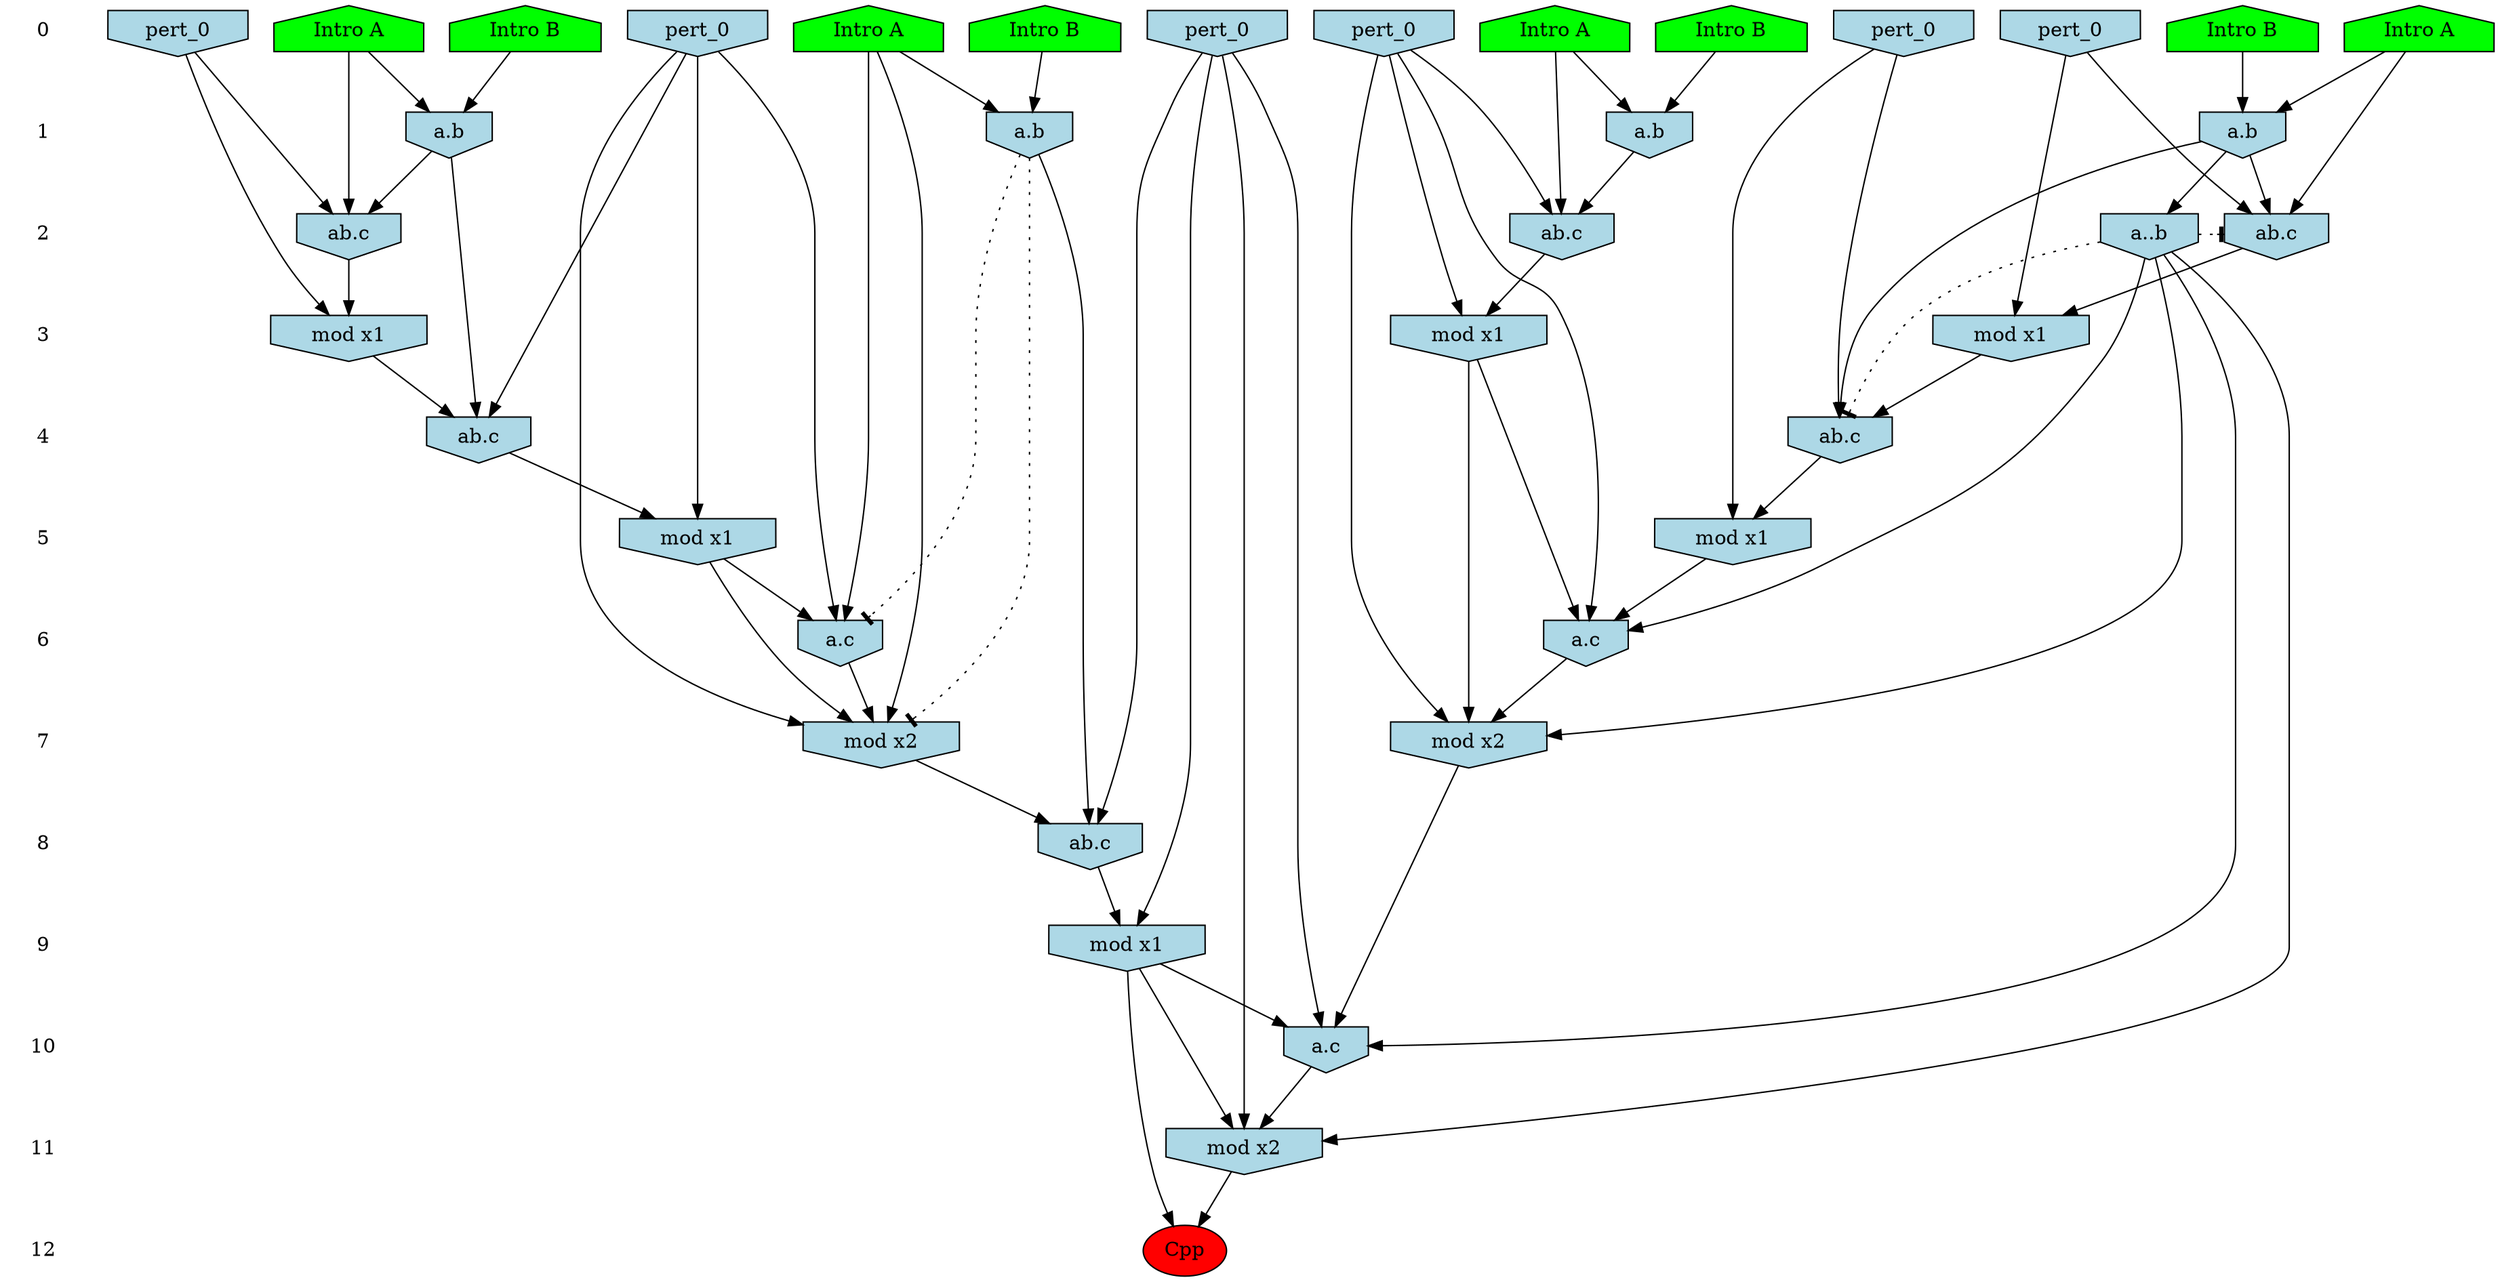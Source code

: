 /* Compression of 1 causal flows obtained in average at 1.004682E+01 t.u */
/* Compressed causal flows were: [9] */
digraph G{
 ranksep=.5 ; 
{ rank = same ; "0" [shape=plaintext] ; node_1 [label ="Intro A", shape=house, style=filled, fillcolor=green] ;
node_2 [label ="Intro B", shape=house, style=filled, fillcolor=green] ;
node_3 [label ="Intro B", shape=house, style=filled, fillcolor=green] ;
node_4 [label ="Intro A", shape=house, style=filled, fillcolor=green] ;
node_5 [label ="Intro B", shape=house, style=filled, fillcolor=green] ;
node_6 [label ="Intro B", shape=house, style=filled, fillcolor=green] ;
node_7 [label ="Intro A", shape=house, style=filled, fillcolor=green] ;
node_8 [label ="Intro A", shape=house, style=filled, fillcolor=green] ;
node_12 [label="pert_0", shape=invhouse, style=filled, fillcolor = lightblue] ;
node_13 [label="pert_0", shape=invhouse, style=filled, fillcolor = lightblue] ;
node_14 [label="pert_0", shape=invhouse, style=filled, fillcolor = lightblue] ;
node_15 [label="pert_0", shape=invhouse, style=filled, fillcolor = lightblue] ;
node_16 [label="pert_0", shape=invhouse, style=filled, fillcolor = lightblue] ;
node_17 [label="pert_0", shape=invhouse, style=filled, fillcolor = lightblue] ;
}
{ rank = same ; "1" [shape=plaintext] ; node_9 [label="a.b", shape=invhouse, style=filled, fillcolor = lightblue] ;
node_10 [label="a.b", shape=invhouse, style=filled, fillcolor = lightblue] ;
node_11 [label="a.b", shape=invhouse, style=filled, fillcolor = lightblue] ;
node_30 [label="a.b", shape=invhouse, style=filled, fillcolor = lightblue] ;
}
{ rank = same ; "2" [shape=plaintext] ; node_18 [label="ab.c", shape=invhouse, style=filled, fillcolor = lightblue] ;
node_19 [label="ab.c", shape=invhouse, style=filled, fillcolor = lightblue] ;
node_20 [label="ab.c", shape=invhouse, style=filled, fillcolor = lightblue] ;
node_29 [label="a..b", shape=invhouse, style=filled, fillcolor = lightblue] ;
}
{ rank = same ; "3" [shape=plaintext] ; node_21 [label="mod x1", shape=invhouse, style=filled, fillcolor = lightblue] ;
node_23 [label="mod x1", shape=invhouse, style=filled, fillcolor = lightblue] ;
node_26 [label="mod x1", shape=invhouse, style=filled, fillcolor = lightblue] ;
}
{ rank = same ; "4" [shape=plaintext] ; node_22 [label="ab.c", shape=invhouse, style=filled, fillcolor = lightblue] ;
node_24 [label="ab.c", shape=invhouse, style=filled, fillcolor = lightblue] ;
}
{ rank = same ; "5" [shape=plaintext] ; node_25 [label="mod x1", shape=invhouse, style=filled, fillcolor = lightblue] ;
node_32 [label="mod x1", shape=invhouse, style=filled, fillcolor = lightblue] ;
}
{ rank = same ; "6" [shape=plaintext] ; node_27 [label="a.c", shape=invhouse, style=filled, fillcolor = lightblue] ;
node_34 [label="a.c", shape=invhouse, style=filled, fillcolor = lightblue] ;
}
{ rank = same ; "7" [shape=plaintext] ; node_28 [label="mod x2", shape=invhouse, style=filled, fillcolor = lightblue] ;
node_35 [label="mod x2", shape=invhouse, style=filled, fillcolor = lightblue] ;
}
{ rank = same ; "8" [shape=plaintext] ; node_31 [label="ab.c", shape=invhouse, style=filled, fillcolor = lightblue] ;
}
{ rank = same ; "9" [shape=plaintext] ; node_33 [label="mod x1", shape=invhouse, style=filled, fillcolor = lightblue] ;
}
{ rank = same ; "10" [shape=plaintext] ; node_36 [label="a.c", shape=invhouse, style=filled, fillcolor = lightblue] ;
}
{ rank = same ; "11" [shape=plaintext] ; node_37 [label="mod x2", shape=invhouse, style=filled, fillcolor = lightblue] ;
}
{ rank = same ; "12" [shape=plaintext] ; node_38 [label ="Cpp", style=filled, fillcolor=red] ;
}
"0" -> "1" [style="invis"]; 
"1" -> "2" [style="invis"]; 
"2" -> "3" [style="invis"]; 
"3" -> "4" [style="invis"]; 
"4" -> "5" [style="invis"]; 
"5" -> "6" [style="invis"]; 
"6" -> "7" [style="invis"]; 
"7" -> "8" [style="invis"]; 
"8" -> "9" [style="invis"]; 
"9" -> "10" [style="invis"]; 
"10" -> "11" [style="invis"]; 
"11" -> "12" [style="invis"]; 
node_2 -> node_9
node_8 -> node_9
node_1 -> node_10
node_6 -> node_10
node_4 -> node_11
node_5 -> node_11
node_4 -> node_18
node_11 -> node_18
node_14 -> node_18
node_1 -> node_19
node_10 -> node_19
node_16 -> node_19
node_8 -> node_20
node_9 -> node_20
node_13 -> node_20
node_13 -> node_21
node_20 -> node_21
node_9 -> node_22
node_12 -> node_22
node_21 -> node_22
node_14 -> node_23
node_18 -> node_23
node_11 -> node_24
node_15 -> node_24
node_23 -> node_24
node_12 -> node_25
node_22 -> node_25
node_16 -> node_26
node_19 -> node_26
node_7 -> node_27
node_12 -> node_27
node_25 -> node_27
node_7 -> node_28
node_12 -> node_28
node_25 -> node_28
node_27 -> node_28
node_11 -> node_29
node_3 -> node_30
node_7 -> node_30
node_17 -> node_31
node_28 -> node_31
node_30 -> node_31
node_15 -> node_32
node_24 -> node_32
node_17 -> node_33
node_31 -> node_33
node_16 -> node_34
node_26 -> node_34
node_29 -> node_34
node_32 -> node_34
node_16 -> node_35
node_26 -> node_35
node_29 -> node_35
node_34 -> node_35
node_17 -> node_36
node_29 -> node_36
node_33 -> node_36
node_35 -> node_36
node_17 -> node_37
node_29 -> node_37
node_33 -> node_37
node_36 -> node_37
node_33 -> node_38
node_37 -> node_38
node_29 -> node_18 [style=dotted, arrowhead = tee] 
node_29 -> node_24 [style=dotted, arrowhead = tee] 
node_30 -> node_27 [style=dotted, arrowhead = tee] 
node_30 -> node_28 [style=dotted, arrowhead = tee] 
}
/*
 Dot generation time: 0.016001
*/